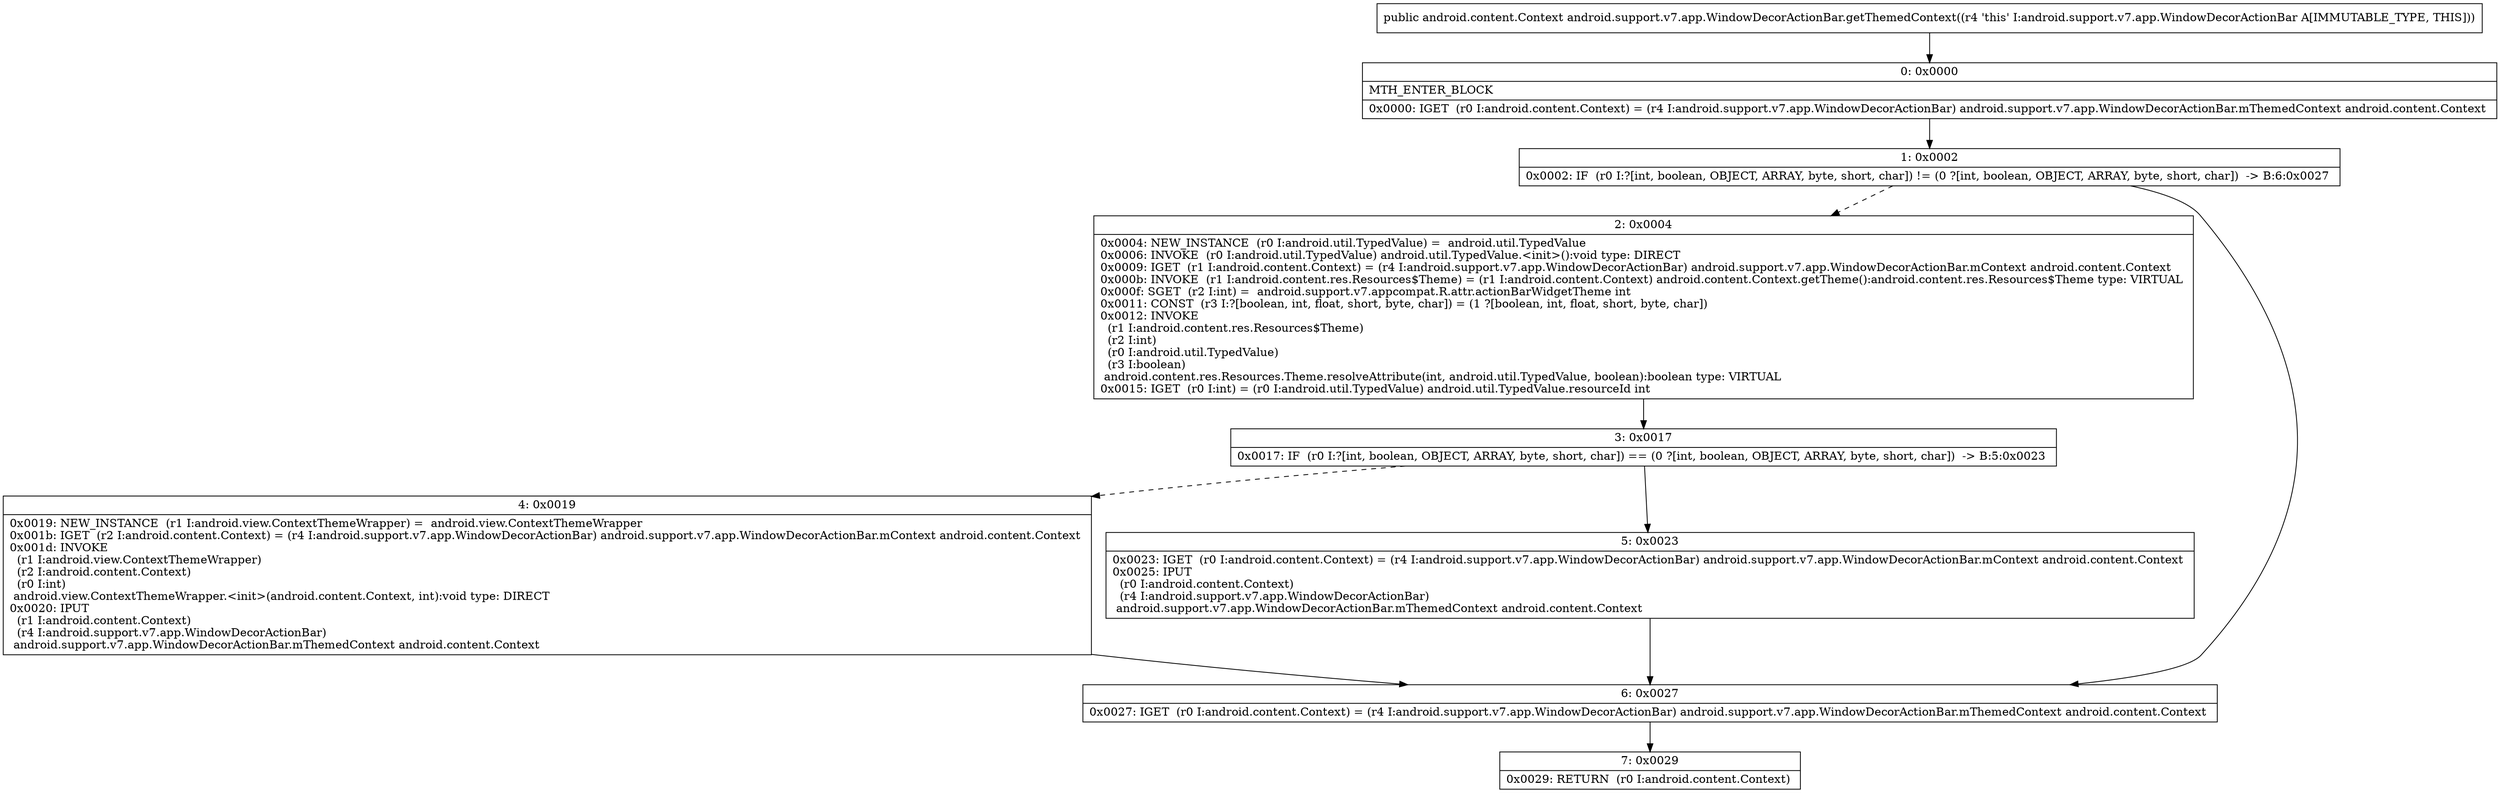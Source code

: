 digraph "CFG forandroid.support.v7.app.WindowDecorActionBar.getThemedContext()Landroid\/content\/Context;" {
Node_0 [shape=record,label="{0\:\ 0x0000|MTH_ENTER_BLOCK\l|0x0000: IGET  (r0 I:android.content.Context) = (r4 I:android.support.v7.app.WindowDecorActionBar) android.support.v7.app.WindowDecorActionBar.mThemedContext android.content.Context \l}"];
Node_1 [shape=record,label="{1\:\ 0x0002|0x0002: IF  (r0 I:?[int, boolean, OBJECT, ARRAY, byte, short, char]) != (0 ?[int, boolean, OBJECT, ARRAY, byte, short, char])  \-\> B:6:0x0027 \l}"];
Node_2 [shape=record,label="{2\:\ 0x0004|0x0004: NEW_INSTANCE  (r0 I:android.util.TypedValue) =  android.util.TypedValue \l0x0006: INVOKE  (r0 I:android.util.TypedValue) android.util.TypedValue.\<init\>():void type: DIRECT \l0x0009: IGET  (r1 I:android.content.Context) = (r4 I:android.support.v7.app.WindowDecorActionBar) android.support.v7.app.WindowDecorActionBar.mContext android.content.Context \l0x000b: INVOKE  (r1 I:android.content.res.Resources$Theme) = (r1 I:android.content.Context) android.content.Context.getTheme():android.content.res.Resources$Theme type: VIRTUAL \l0x000f: SGET  (r2 I:int) =  android.support.v7.appcompat.R.attr.actionBarWidgetTheme int \l0x0011: CONST  (r3 I:?[boolean, int, float, short, byte, char]) = (1 ?[boolean, int, float, short, byte, char]) \l0x0012: INVOKE  \l  (r1 I:android.content.res.Resources$Theme)\l  (r2 I:int)\l  (r0 I:android.util.TypedValue)\l  (r3 I:boolean)\l android.content.res.Resources.Theme.resolveAttribute(int, android.util.TypedValue, boolean):boolean type: VIRTUAL \l0x0015: IGET  (r0 I:int) = (r0 I:android.util.TypedValue) android.util.TypedValue.resourceId int \l}"];
Node_3 [shape=record,label="{3\:\ 0x0017|0x0017: IF  (r0 I:?[int, boolean, OBJECT, ARRAY, byte, short, char]) == (0 ?[int, boolean, OBJECT, ARRAY, byte, short, char])  \-\> B:5:0x0023 \l}"];
Node_4 [shape=record,label="{4\:\ 0x0019|0x0019: NEW_INSTANCE  (r1 I:android.view.ContextThemeWrapper) =  android.view.ContextThemeWrapper \l0x001b: IGET  (r2 I:android.content.Context) = (r4 I:android.support.v7.app.WindowDecorActionBar) android.support.v7.app.WindowDecorActionBar.mContext android.content.Context \l0x001d: INVOKE  \l  (r1 I:android.view.ContextThemeWrapper)\l  (r2 I:android.content.Context)\l  (r0 I:int)\l android.view.ContextThemeWrapper.\<init\>(android.content.Context, int):void type: DIRECT \l0x0020: IPUT  \l  (r1 I:android.content.Context)\l  (r4 I:android.support.v7.app.WindowDecorActionBar)\l android.support.v7.app.WindowDecorActionBar.mThemedContext android.content.Context \l}"];
Node_5 [shape=record,label="{5\:\ 0x0023|0x0023: IGET  (r0 I:android.content.Context) = (r4 I:android.support.v7.app.WindowDecorActionBar) android.support.v7.app.WindowDecorActionBar.mContext android.content.Context \l0x0025: IPUT  \l  (r0 I:android.content.Context)\l  (r4 I:android.support.v7.app.WindowDecorActionBar)\l android.support.v7.app.WindowDecorActionBar.mThemedContext android.content.Context \l}"];
Node_6 [shape=record,label="{6\:\ 0x0027|0x0027: IGET  (r0 I:android.content.Context) = (r4 I:android.support.v7.app.WindowDecorActionBar) android.support.v7.app.WindowDecorActionBar.mThemedContext android.content.Context \l}"];
Node_7 [shape=record,label="{7\:\ 0x0029|0x0029: RETURN  (r0 I:android.content.Context) \l}"];
MethodNode[shape=record,label="{public android.content.Context android.support.v7.app.WindowDecorActionBar.getThemedContext((r4 'this' I:android.support.v7.app.WindowDecorActionBar A[IMMUTABLE_TYPE, THIS])) }"];
MethodNode -> Node_0;
Node_0 -> Node_1;
Node_1 -> Node_2[style=dashed];
Node_1 -> Node_6;
Node_2 -> Node_3;
Node_3 -> Node_4[style=dashed];
Node_3 -> Node_5;
Node_4 -> Node_6;
Node_5 -> Node_6;
Node_6 -> Node_7;
}


